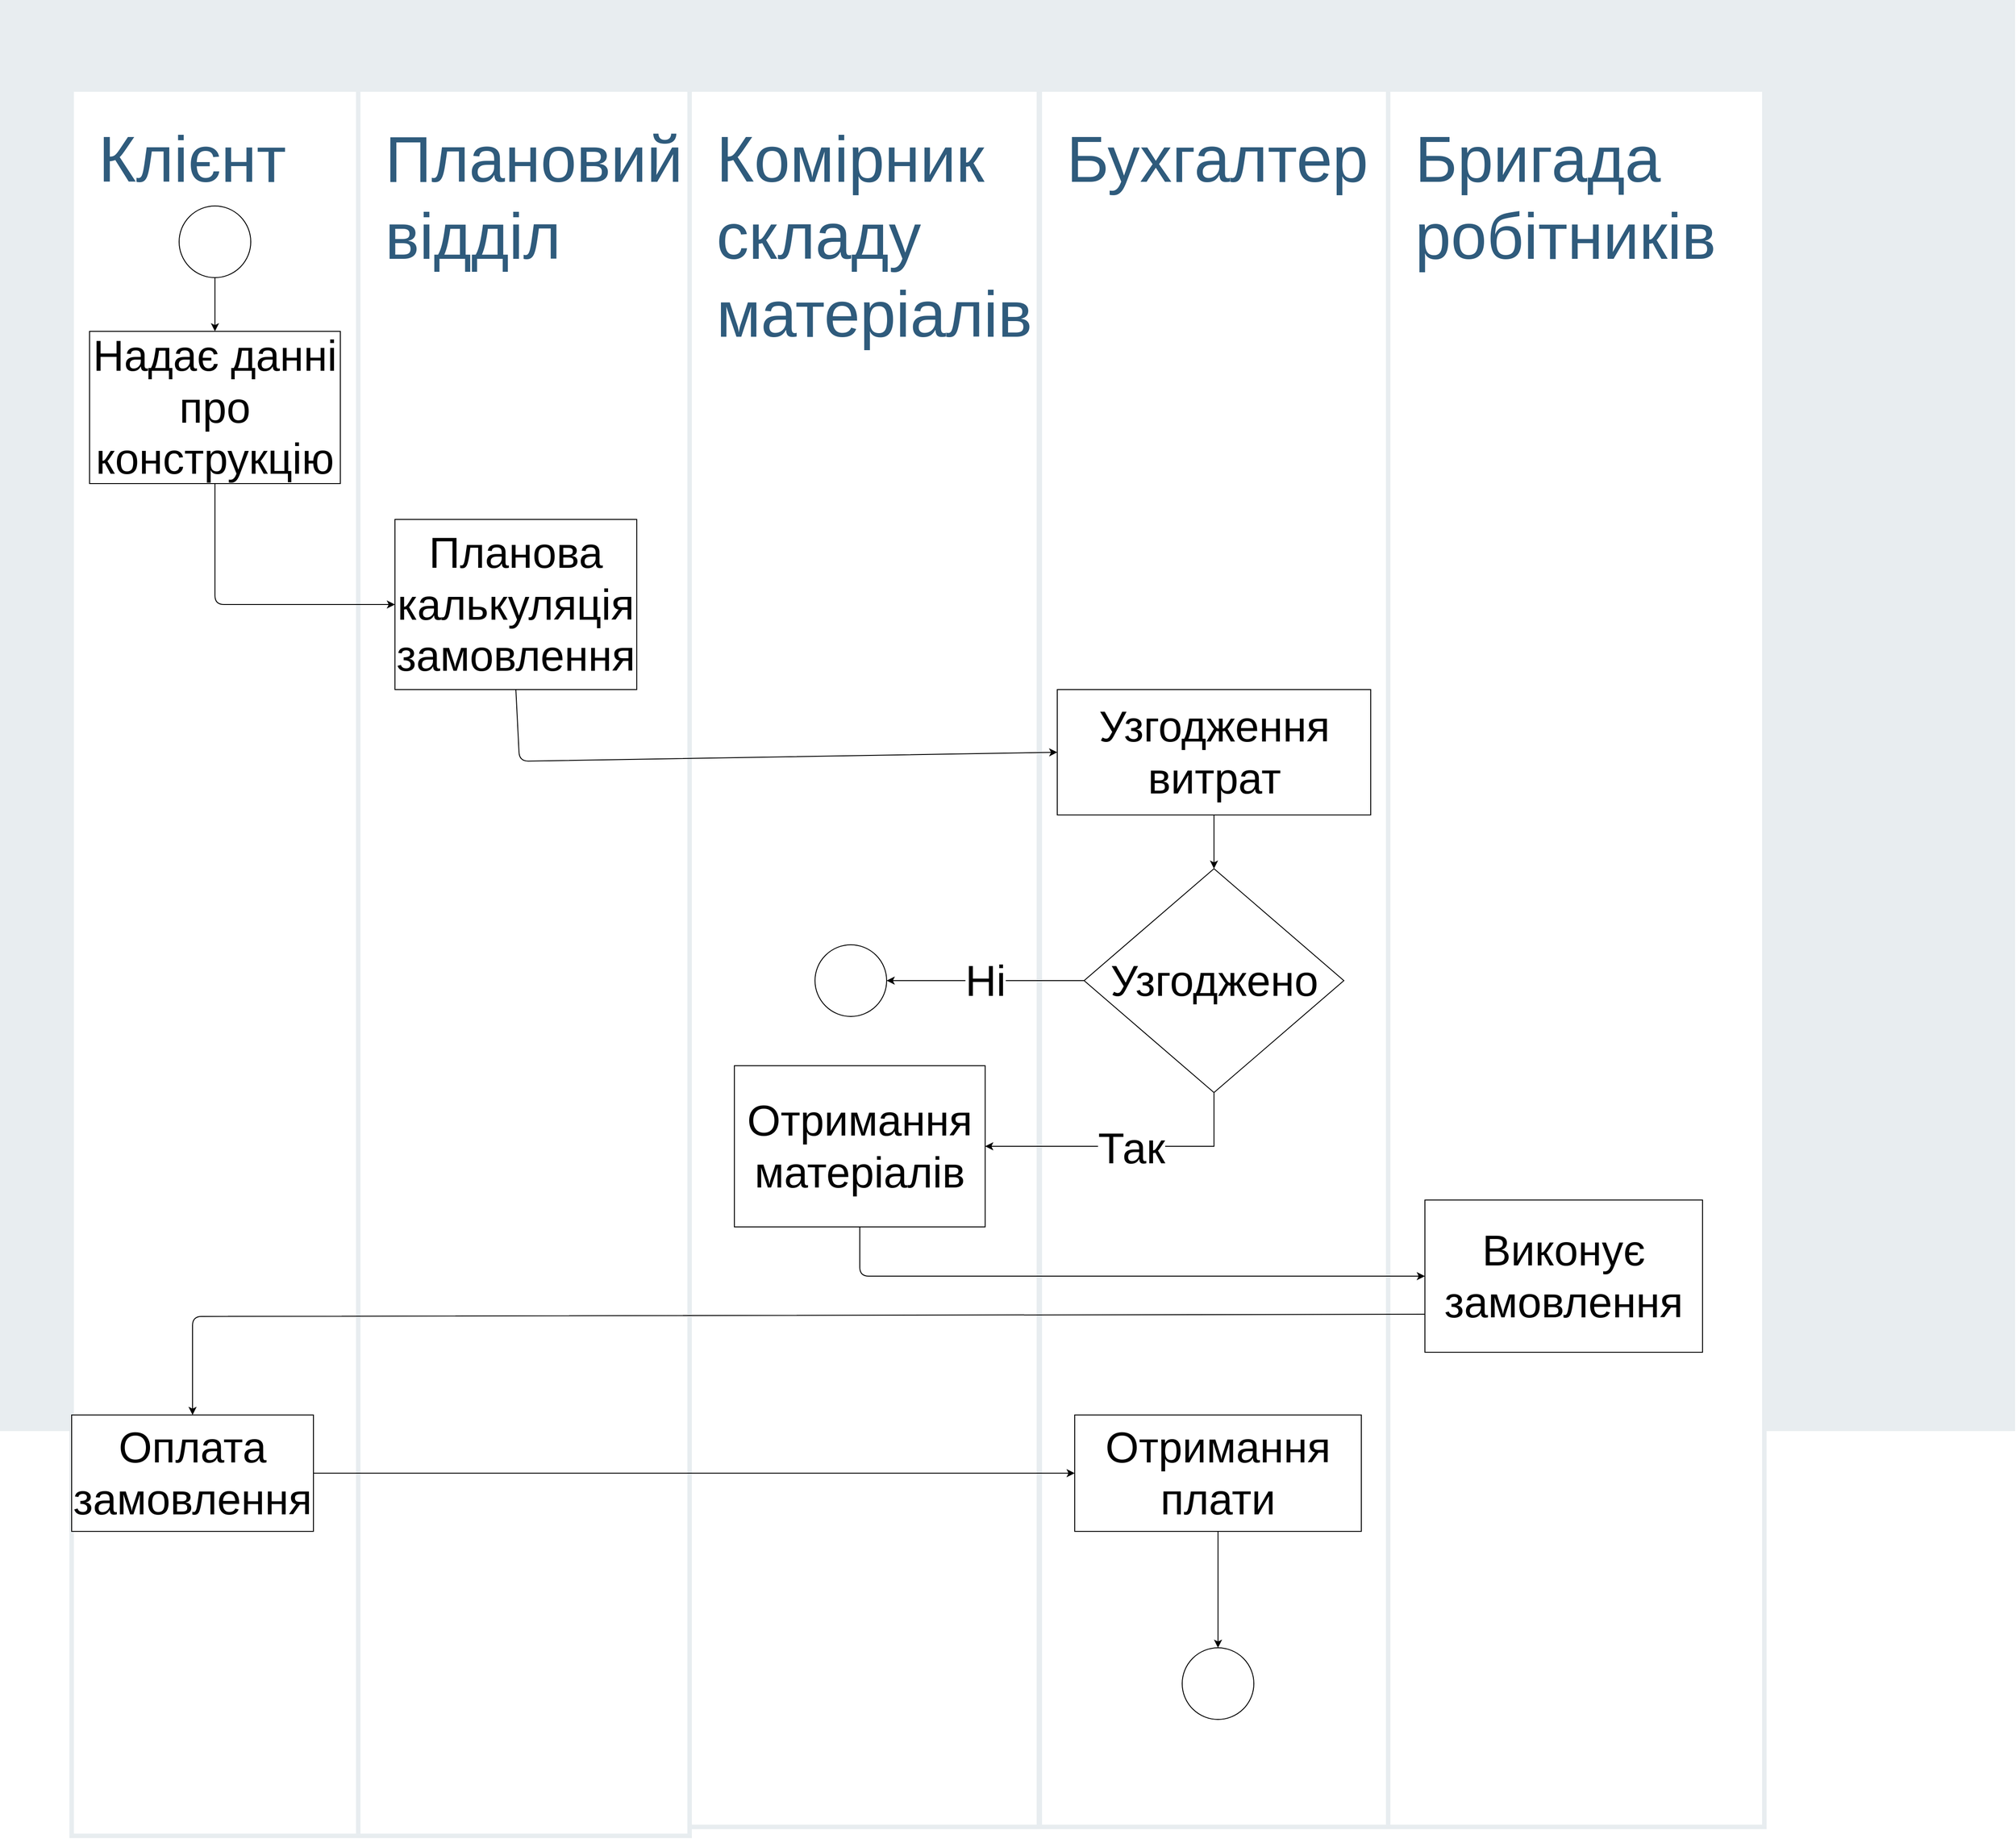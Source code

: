 <mxfile version="14.3.0" type="google"><diagram id="07fea595-8f29-1299-0266-81d95cde20df" name="Page-1"><mxGraphModel dx="5810" dy="1916" grid="1" gridSize="10" guides="1" tooltips="1" connect="1" arrows="1" fold="1" page="1" pageScale="1" pageWidth="1169" pageHeight="827" background="#ffffff" math="0" shadow="0"><root><mxCell id="0"/><mxCell id="1" parent="0"/><mxCell id="698" value="" style="rounded=0;whiteSpace=wrap;html=1;shadow=0;labelBackgroundColor=none;strokeColor=none;strokeWidth=3;fillColor=#e8edf0;fontSize=60;fontColor=#2F5B7C;align=left;" parent="1" vertex="1"><mxGeometry x="-2330" y="120" width="2250" height="1598" as="geometry"/></mxCell><mxCell id="699" value="&lt;font style=&quot;font-size: 72px&quot;&gt;Комірник складу матеріалів&lt;br&gt;&lt;/font&gt;" style="rounded=0;whiteSpace=wrap;html=1;shadow=0;labelBackgroundColor=none;strokeColor=#e8edf0;strokeWidth=5;fillColor=#ffffff;fontSize=12;fontColor=#2F5B7C;align=left;verticalAlign=top;spacing=30;" parent="1" vertex="1"><mxGeometry x="-1560" y="220" width="390" height="1940" as="geometry"/></mxCell><mxCell id="700" value="&lt;font style=&quot;font-size: 72px&quot;&gt;Клієнт&lt;/font&gt;" style="rounded=0;whiteSpace=wrap;html=1;shadow=0;labelBackgroundColor=none;strokeColor=#e8edf0;strokeWidth=5;fillColor=#ffffff;fontSize=12;fontColor=#2F5B7C;align=left;verticalAlign=top;spacing=30;" parent="1" vertex="1"><mxGeometry x="-2250" y="220" width="320" height="1950" as="geometry"/></mxCell><mxCell id="701" value="&lt;font style=&quot;font-size: 72px&quot;&gt;Плановий відділ&lt;br&gt;&lt;/font&gt;" style="rounded=0;whiteSpace=wrap;html=1;shadow=0;labelBackgroundColor=none;strokeColor=#e8edf0;strokeWidth=5;fillColor=#ffffff;fontSize=12;fontColor=#2F5B7C;align=left;verticalAlign=top;spacing=30;" parent="1" vertex="1"><mxGeometry x="-1930" y="220" width="370" height="1950" as="geometry"/></mxCell><mxCell id="703" value="&lt;font style=&quot;font-size: 72px&quot;&gt;Бухгалтер&lt;/font&gt;" style="rounded=0;whiteSpace=wrap;html=1;shadow=0;labelBackgroundColor=none;strokeColor=#e8edf0;strokeWidth=5;fillColor=#ffffff;fontSize=12;fontColor=#2F5B7C;align=left;verticalAlign=top;spacing=30;" parent="1" vertex="1"><mxGeometry x="-1169" y="220" width="389" height="1940" as="geometry"/></mxCell><mxCell id="704" value="&lt;font style=&quot;font-size: 72px&quot;&gt;Бригада&lt;/font&gt;&lt;font style=&quot;font-size: 72px&quot;&gt; робітників&lt;br&gt;&lt;/font&gt;" style="rounded=0;whiteSpace=wrap;html=1;shadow=0;labelBackgroundColor=none;strokeColor=#e8edf0;strokeWidth=5;fillColor=#ffffff;fontSize=12;fontColor=#2F5B7C;align=left;verticalAlign=top;spacing=30;" parent="1" vertex="1"><mxGeometry x="-780" y="220" width="420" height="1940" as="geometry"/></mxCell><mxCell id="4fURHktozus2v29_d_BD-722" value="" style="ellipse;whiteSpace=wrap;html=1;aspect=fixed;" parent="1" vertex="1"><mxGeometry x="-2130" y="350" width="80" height="80" as="geometry"/></mxCell><mxCell id="4fURHktozus2v29_d_BD-723" value="&lt;font style=&quot;font-size: 48px&quot;&gt;Надає данні про конструкцію&lt;br&gt;&lt;/font&gt;" style="rounded=0;whiteSpace=wrap;html=1;" parent="1" vertex="1"><mxGeometry x="-2230" y="490" width="280" height="170" as="geometry"/></mxCell><mxCell id="4fURHktozus2v29_d_BD-724" value="" style="endArrow=classic;html=1;exitX=0.5;exitY=1;exitDx=0;exitDy=0;" parent="1" source="4fURHktozus2v29_d_BD-722" target="4fURHktozus2v29_d_BD-723" edge="1"><mxGeometry width="50" height="50" relative="1" as="geometry"><mxPoint x="-1190" y="780" as="sourcePoint"/><mxPoint x="-1140" y="730" as="targetPoint"/></mxGeometry></mxCell><mxCell id="4fURHktozus2v29_d_BD-725" value="&lt;font style=&quot;font-size: 48px&quot;&gt;Планова калькуляція замовлення&lt;br&gt;&lt;/font&gt;" style="rounded=0;whiteSpace=wrap;html=1;" parent="1" vertex="1"><mxGeometry x="-1889" y="700" width="270" height="190" as="geometry"/></mxCell><mxCell id="4fURHktozus2v29_d_BD-726" style="edgeStyle=orthogonalEdgeStyle;rounded=0;orthogonalLoop=1;jettySize=auto;html=1;exitX=0.5;exitY=1;exitDx=0;exitDy=0;" parent="1" source="4fURHktozus2v29_d_BD-722" target="4fURHktozus2v29_d_BD-722" edge="1"><mxGeometry relative="1" as="geometry"/></mxCell><mxCell id="4fURHktozus2v29_d_BD-728" value="" style="endArrow=classic;html=1;exitX=0.5;exitY=1;exitDx=0;exitDy=0;entryX=0;entryY=0.5;entryDx=0;entryDy=0;" parent="1" source="4fURHktozus2v29_d_BD-723" target="4fURHktozus2v29_d_BD-725" edge="1"><mxGeometry width="50" height="50" relative="1" as="geometry"><mxPoint x="-1190" y="910" as="sourcePoint"/><mxPoint x="-1140" y="860" as="targetPoint"/><Array as="points"><mxPoint x="-2090" y="795"/></Array></mxGeometry></mxCell><mxCell id="4fURHktozus2v29_d_BD-731" value="" style="endArrow=classic;html=1;exitX=0.5;exitY=1;exitDx=0;exitDy=0;entryX=0;entryY=0.5;entryDx=0;entryDy=0;" parent="1" source="4fURHktozus2v29_d_BD-725" target="JTLlxLrWxODTxfbJTjTr-704" edge="1"><mxGeometry width="50" height="50" relative="1" as="geometry"><mxPoint x="-1190" y="730" as="sourcePoint"/><mxPoint x="-1515" y="1065" as="targetPoint"/><Array as="points"><mxPoint x="-1750" y="970"/></Array></mxGeometry></mxCell><mxCell id="4fURHktozus2v29_d_BD-733" value="&lt;font style=&quot;font-size: 48px&quot;&gt;Отримання матеріалів&lt;br&gt;&lt;/font&gt;" style="rounded=0;whiteSpace=wrap;html=1;" parent="1" vertex="1"><mxGeometry x="-1510" y="1310" width="280" height="180" as="geometry"/></mxCell><mxCell id="4fURHktozus2v29_d_BD-735" value="&lt;font style=&quot;font-size: 48px&quot;&gt;Виконує замовлення&lt;br&gt;&lt;/font&gt;" style="rounded=0;whiteSpace=wrap;html=1;" parent="1" vertex="1"><mxGeometry x="-739" y="1460" width="310" height="170" as="geometry"/></mxCell><mxCell id="4fURHktozus2v29_d_BD-736" value="" style="endArrow=classic;html=1;exitX=0.5;exitY=1;exitDx=0;exitDy=0;entryX=0;entryY=0.5;entryDx=0;entryDy=0;" parent="1" source="4fURHktozus2v29_d_BD-733" target="4fURHktozus2v29_d_BD-735" edge="1"><mxGeometry width="50" height="50" relative="1" as="geometry"><mxPoint x="-1190" y="1370" as="sourcePoint"/><mxPoint x="-1140" y="1320" as="targetPoint"/><Array as="points"><mxPoint x="-1370" y="1545"/></Array></mxGeometry></mxCell><mxCell id="4fURHktozus2v29_d_BD-748" style="edgeStyle=orthogonalEdgeStyle;rounded=0;orthogonalLoop=1;jettySize=auto;html=1;" parent="1" source="4fURHktozus2v29_d_BD-737" edge="1"><mxGeometry relative="1" as="geometry"><mxPoint x="-970" y="1960" as="targetPoint"/></mxGeometry></mxCell><mxCell id="4fURHktozus2v29_d_BD-737" value="&lt;font style=&quot;font-size: 48px&quot;&gt;Отримання плати&lt;br&gt;&lt;/font&gt;" style="rounded=0;whiteSpace=wrap;html=1;" parent="1" vertex="1"><mxGeometry x="-1130" y="1700" width="320" height="130" as="geometry"/></mxCell><mxCell id="4fURHktozus2v29_d_BD-741" value="" style="endArrow=classic;html=1;exitX=0;exitY=0.75;exitDx=0;exitDy=0;entryX=0.5;entryY=0;entryDx=0;entryDy=0;" parent="1" source="4fURHktozus2v29_d_BD-735" target="4fURHktozus2v29_d_BD-742" edge="1"><mxGeometry width="50" height="50" relative="1" as="geometry"><mxPoint x="-1190" y="1430" as="sourcePoint"/><mxPoint x="-1140" y="1380" as="targetPoint"/><Array as="points"><mxPoint x="-2115" y="1590"/></Array></mxGeometry></mxCell><mxCell id="4fURHktozus2v29_d_BD-744" style="edgeStyle=orthogonalEdgeStyle;rounded=0;orthogonalLoop=1;jettySize=auto;html=1;" parent="1" source="4fURHktozus2v29_d_BD-742" target="4fURHktozus2v29_d_BD-737" edge="1"><mxGeometry relative="1" as="geometry"/></mxCell><mxCell id="4fURHktozus2v29_d_BD-742" value="&lt;font style=&quot;font-size: 48px&quot;&gt;Оплата замовлення&lt;br&gt;&lt;/font&gt;" style="rounded=0;whiteSpace=wrap;html=1;" parent="1" vertex="1"><mxGeometry x="-2250" y="1700" width="270" height="130" as="geometry"/></mxCell><mxCell id="4fURHktozus2v29_d_BD-755" value="" style="ellipse;whiteSpace=wrap;html=1;aspect=fixed;" parent="1" vertex="1"><mxGeometry x="-1010" y="1960" width="80" height="80" as="geometry"/></mxCell><mxCell id="JTLlxLrWxODTxfbJTjTr-706" style="edgeStyle=orthogonalEdgeStyle;rounded=0;orthogonalLoop=1;jettySize=auto;html=1;entryX=0.5;entryY=0;entryDx=0;entryDy=0;" edge="1" parent="1" source="JTLlxLrWxODTxfbJTjTr-704" target="JTLlxLrWxODTxfbJTjTr-705"><mxGeometry relative="1" as="geometry"/></mxCell><mxCell id="JTLlxLrWxODTxfbJTjTr-704" value="&lt;font style=&quot;font-size: 48px&quot;&gt;Узгодження витрат&lt;br&gt;&lt;/font&gt;" style="rounded=0;whiteSpace=wrap;html=1;" vertex="1" parent="1"><mxGeometry x="-1149.5" y="890" width="350" height="140" as="geometry"/></mxCell><mxCell id="JTLlxLrWxODTxfbJTjTr-708" style="edgeStyle=orthogonalEdgeStyle;rounded=0;orthogonalLoop=1;jettySize=auto;html=1;entryX=1;entryY=0.5;entryDx=0;entryDy=0;" edge="1" parent="1" source="JTLlxLrWxODTxfbJTjTr-705" target="4fURHktozus2v29_d_BD-733"><mxGeometry relative="1" as="geometry"><Array as="points"><mxPoint x="-975" y="1400"/></Array></mxGeometry></mxCell><mxCell id="JTLlxLrWxODTxfbJTjTr-709" value="&lt;font style=&quot;font-size: 48px&quot;&gt;Так&lt;/font&gt;" style="edgeLabel;html=1;align=center;verticalAlign=middle;resizable=0;points=[];" vertex="1" connectable="0" parent="JTLlxLrWxODTxfbJTjTr-708"><mxGeometry x="-0.036" y="2" relative="1" as="geometry"><mxPoint x="-1" as="offset"/></mxGeometry></mxCell><mxCell id="JTLlxLrWxODTxfbJTjTr-712" value="&lt;font style=&quot;font-size: 48px&quot;&gt;Ні&lt;/font&gt;" style="edgeStyle=orthogonalEdgeStyle;rounded=0;orthogonalLoop=1;jettySize=auto;html=1;" edge="1" parent="1" source="JTLlxLrWxODTxfbJTjTr-705" target="JTLlxLrWxODTxfbJTjTr-710"><mxGeometry relative="1" as="geometry"/></mxCell><mxCell id="JTLlxLrWxODTxfbJTjTr-705" value="&lt;font style=&quot;font-size: 48px&quot;&gt;Узгоджено&lt;/font&gt;" style="rhombus;whiteSpace=wrap;html=1;" vertex="1" parent="1"><mxGeometry x="-1119.5" y="1090" width="290" height="250" as="geometry"/></mxCell><mxCell id="JTLlxLrWxODTxfbJTjTr-710" value="" style="ellipse;whiteSpace=wrap;html=1;aspect=fixed;" vertex="1" parent="1"><mxGeometry x="-1420" y="1175" width="80" height="80" as="geometry"/></mxCell></root></mxGraphModel></diagram></mxfile>